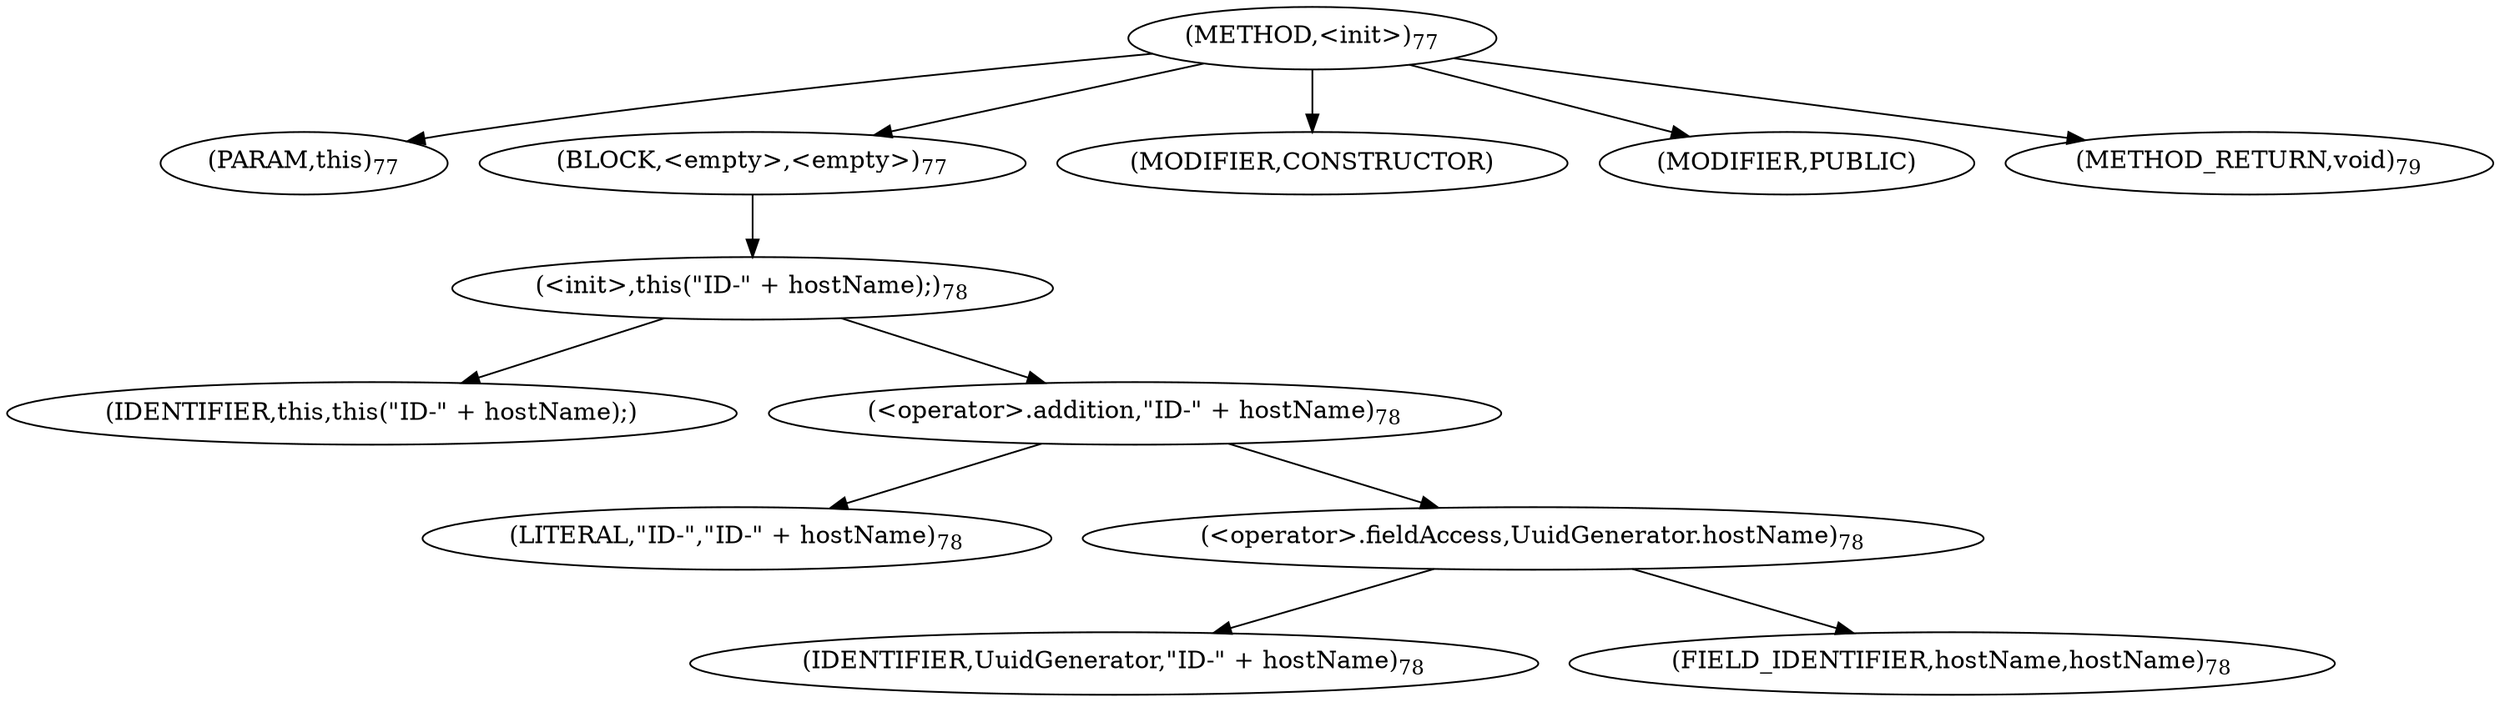 digraph "&lt;init&gt;" {  
"72" [label = <(METHOD,&lt;init&gt;)<SUB>77</SUB>> ]
"8" [label = <(PARAM,this)<SUB>77</SUB>> ]
"73" [label = <(BLOCK,&lt;empty&gt;,&lt;empty&gt;)<SUB>77</SUB>> ]
"74" [label = <(&lt;init&gt;,this(&quot;ID-&quot; + hostName);)<SUB>78</SUB>> ]
"7" [label = <(IDENTIFIER,this,this(&quot;ID-&quot; + hostName);)> ]
"75" [label = <(&lt;operator&gt;.addition,&quot;ID-&quot; + hostName)<SUB>78</SUB>> ]
"76" [label = <(LITERAL,&quot;ID-&quot;,&quot;ID-&quot; + hostName)<SUB>78</SUB>> ]
"77" [label = <(&lt;operator&gt;.fieldAccess,UuidGenerator.hostName)<SUB>78</SUB>> ]
"78" [label = <(IDENTIFIER,UuidGenerator,&quot;ID-&quot; + hostName)<SUB>78</SUB>> ]
"79" [label = <(FIELD_IDENTIFIER,hostName,hostName)<SUB>78</SUB>> ]
"80" [label = <(MODIFIER,CONSTRUCTOR)> ]
"81" [label = <(MODIFIER,PUBLIC)> ]
"82" [label = <(METHOD_RETURN,void)<SUB>79</SUB>> ]
  "72" -> "8" 
  "72" -> "73" 
  "72" -> "80" 
  "72" -> "81" 
  "72" -> "82" 
  "73" -> "74" 
  "74" -> "7" 
  "74" -> "75" 
  "75" -> "76" 
  "75" -> "77" 
  "77" -> "78" 
  "77" -> "79" 
}
